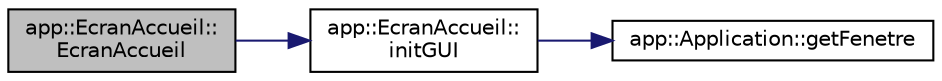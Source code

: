 digraph "app::EcranAccueil::EcranAccueil"
{
  edge [fontname="Helvetica",fontsize="10",labelfontname="Helvetica",labelfontsize="10"];
  node [fontname="Helvetica",fontsize="10",shape=record];
  rankdir="LR";
  Node1 [label="app::EcranAccueil::\lEcranAccueil",height=0.2,width=0.4,color="black", fillcolor="grey75", style="filled", fontcolor="black"];
  Node1 -> Node2 [color="midnightblue",fontsize="10",style="solid",fontname="Helvetica"];
  Node2 [label="app::EcranAccueil::\linitGUI",height=0.2,width=0.4,color="black", fillcolor="white", style="filled",URL="$classapp_1_1_ecran_accueil.html#a0fd3aaa6c37ad943764e02a38c165653",tooltip="Initialisation de l&#39;interface graphique. "];
  Node2 -> Node3 [color="midnightblue",fontsize="10",style="solid",fontname="Helvetica"];
  Node3 [label="app::Application::getFenetre",height=0.2,width=0.4,color="black", fillcolor="white", style="filled",URL="$classapp_1_1_application.html#abedd293ac058355e13abd02057c32aee",tooltip="renvois la fenetre sfml de l&#39;application "];
}
